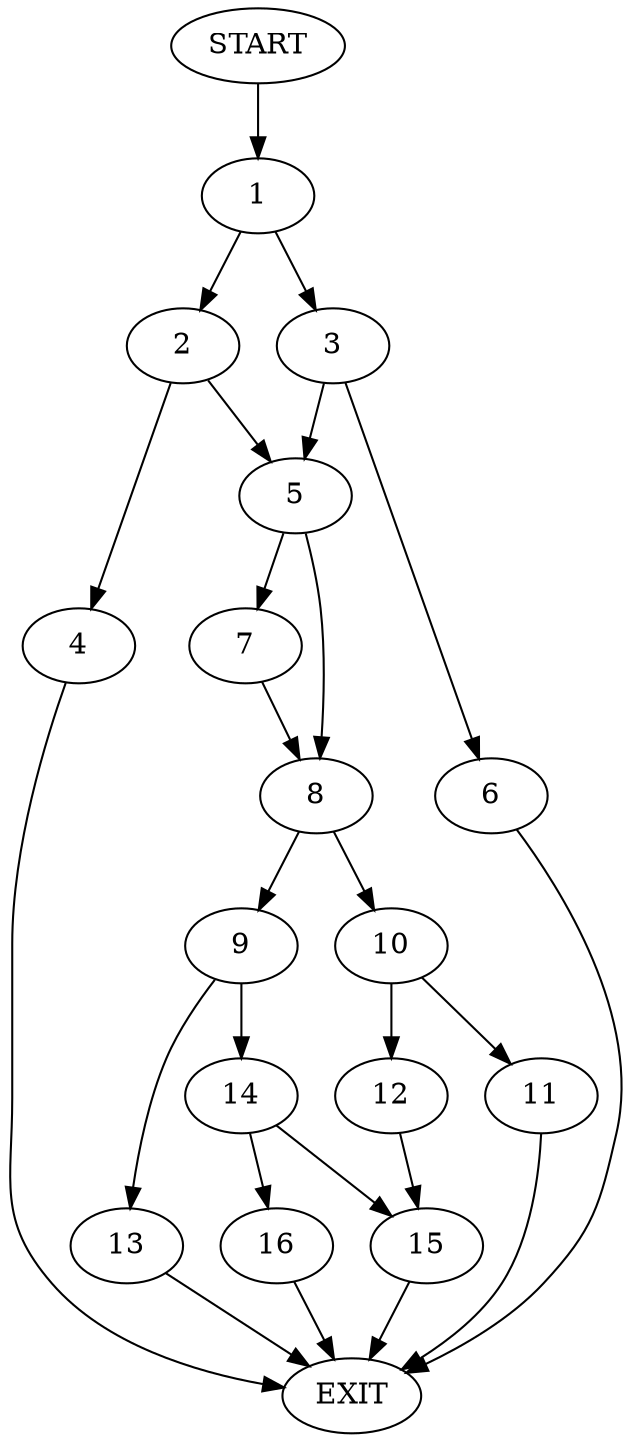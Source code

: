 digraph {
0 [label="START"]
17 [label="EXIT"]
0 -> 1
1 -> 2
1 -> 3
2 -> 4
2 -> 5
3 -> 5
3 -> 6
5 -> 7
5 -> 8
4 -> 17
6 -> 17
7 -> 8
8 -> 9
8 -> 10
10 -> 11
10 -> 12
9 -> 13
9 -> 14
12 -> 15
11 -> 17
15 -> 17
13 -> 17
14 -> 15
14 -> 16
16 -> 17
}
